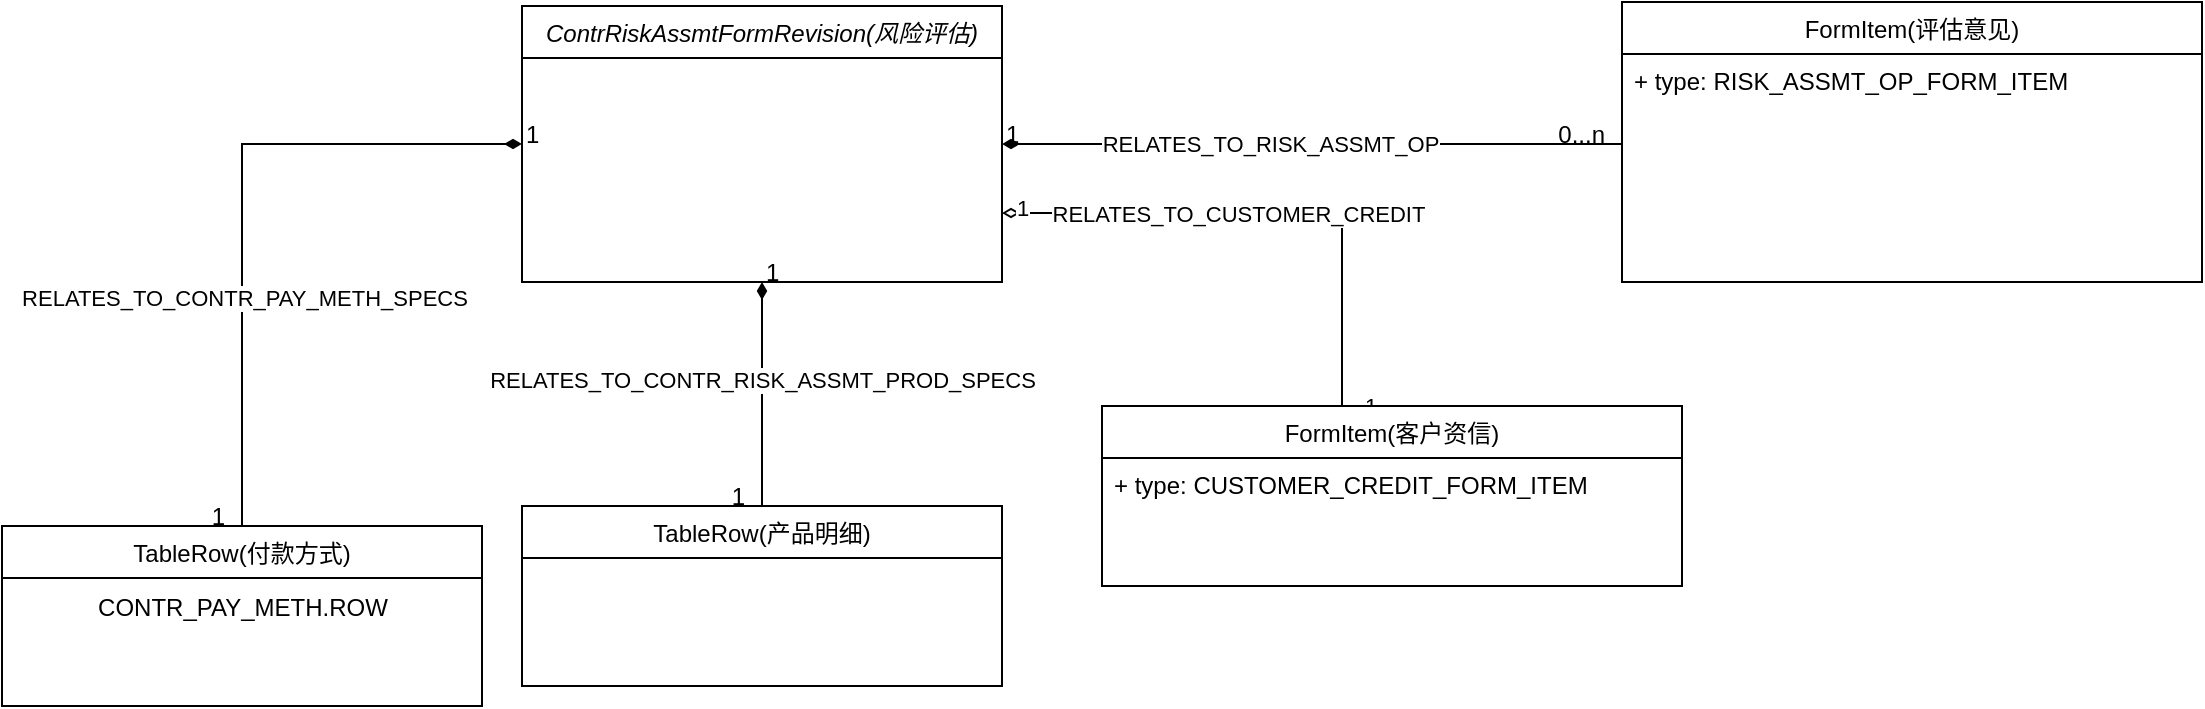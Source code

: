 <mxfile version="22.1.11" type="github">
  <diagram id="C5RBs43oDa-KdzZeNtuy" name="Page-1">
    <mxGraphModel dx="1434" dy="738" grid="1" gridSize="10" guides="1" tooltips="1" connect="1" arrows="1" fold="1" page="1" pageScale="1" pageWidth="827" pageHeight="1169" math="0" shadow="0">
      <root>
        <mxCell id="WIyWlLk6GJQsqaUBKTNV-0" />
        <mxCell id="WIyWlLk6GJQsqaUBKTNV-1" parent="WIyWlLk6GJQsqaUBKTNV-0" />
        <mxCell id="Nd2S6fEniX1Sn0ad-wuY-13" style="edgeStyle=orthogonalEdgeStyle;rounded=0;orthogonalLoop=1;jettySize=auto;html=1;exitX=1;exitY=0.75;exitDx=0;exitDy=0;entryX=0.5;entryY=0;entryDx=0;entryDy=0;endArrow=none;endFill=0;startArrow=diamondThin;startFill=0;" parent="WIyWlLk6GJQsqaUBKTNV-1" source="zkfFHV4jXpPFQw0GAbJ--0" target="Nd2S6fEniX1Sn0ad-wuY-8" edge="1">
          <mxGeometry relative="1" as="geometry">
            <Array as="points">
              <mxPoint x="690" y="296" />
            </Array>
          </mxGeometry>
        </mxCell>
        <mxCell id="Nd2S6fEniX1Sn0ad-wuY-14" value="1" style="edgeLabel;html=1;align=center;verticalAlign=middle;resizable=0;points=[];" parent="Nd2S6fEniX1Sn0ad-wuY-13" vertex="1" connectable="0">
          <mxGeometry x="0.921" relative="1" as="geometry">
            <mxPoint as="offset" />
          </mxGeometry>
        </mxCell>
        <mxCell id="Nd2S6fEniX1Sn0ad-wuY-16" value="1" style="edgeLabel;html=1;align=center;verticalAlign=middle;resizable=0;points=[];" parent="Nd2S6fEniX1Sn0ad-wuY-13" vertex="1" connectable="0">
          <mxGeometry x="-0.936" y="4" relative="1" as="geometry">
            <mxPoint y="1" as="offset" />
          </mxGeometry>
        </mxCell>
        <mxCell id="Nd2S6fEniX1Sn0ad-wuY-17" value="RELATES_TO_CUSTOMER_CREDIT" style="edgeLabel;html=1;align=center;verticalAlign=middle;resizable=0;points=[];" parent="Nd2S6fEniX1Sn0ad-wuY-13" vertex="1" connectable="0">
          <mxGeometry x="-0.193" relative="1" as="geometry">
            <mxPoint as="offset" />
          </mxGeometry>
        </mxCell>
        <mxCell id="zkfFHV4jXpPFQw0GAbJ--0" value="ContrRiskAssmtFormRevision(风险评估)" style="swimlane;fontStyle=2;align=center;verticalAlign=top;childLayout=stackLayout;horizontal=1;startSize=26;horizontalStack=0;resizeParent=1;resizeLast=0;collapsible=1;marginBottom=0;rounded=0;shadow=0;strokeWidth=1;" parent="WIyWlLk6GJQsqaUBKTNV-1" vertex="1">
          <mxGeometry x="280" y="192" width="240" height="138" as="geometry">
            <mxRectangle x="230" y="140" width="160" height="26" as="alternateBounds" />
          </mxGeometry>
        </mxCell>
        <mxCell id="zkfFHV4jXpPFQw0GAbJ--17" value="FormItem(评估意见)" style="swimlane;fontStyle=0;align=center;verticalAlign=top;childLayout=stackLayout;horizontal=1;startSize=26;horizontalStack=0;resizeParent=1;resizeLast=0;collapsible=1;marginBottom=0;rounded=0;shadow=0;strokeWidth=1;" parent="WIyWlLk6GJQsqaUBKTNV-1" vertex="1">
          <mxGeometry x="830" y="190" width="290" height="140" as="geometry">
            <mxRectangle x="550" y="140" width="160" height="26" as="alternateBounds" />
          </mxGeometry>
        </mxCell>
        <mxCell id="Nd2S6fEniX1Sn0ad-wuY-18" value="+&amp;nbsp;type&lt;span style=&quot;background-color: initial;&quot;&gt;: RISK_ASSMT_OP_FORM_ITEM&lt;/span&gt;" style="text;strokeColor=none;fillColor=none;align=left;verticalAlign=top;spacingLeft=4;spacingRight=4;overflow=hidden;rotatable=0;points=[[0,0.5],[1,0.5]];portConstraint=eastwest;whiteSpace=wrap;html=1;" parent="zkfFHV4jXpPFQw0GAbJ--17" vertex="1">
          <mxGeometry y="26" width="290" height="26" as="geometry" />
        </mxCell>
        <mxCell id="zkfFHV4jXpPFQw0GAbJ--26" value="" style="endArrow=none;shadow=0;strokeWidth=1;rounded=0;endFill=0;edgeStyle=elbowEdgeStyle;elbow=vertical;startArrow=diamondThin;startFill=1;" parent="WIyWlLk6GJQsqaUBKTNV-1" source="zkfFHV4jXpPFQw0GAbJ--0" target="zkfFHV4jXpPFQw0GAbJ--17" edge="1">
          <mxGeometry x="0.5" y="41" relative="1" as="geometry">
            <mxPoint x="590" y="264" as="sourcePoint" />
            <mxPoint x="750" y="264" as="targetPoint" />
            <mxPoint x="-40" y="32" as="offset" />
          </mxGeometry>
        </mxCell>
        <mxCell id="zkfFHV4jXpPFQw0GAbJ--27" value="1" style="resizable=0;align=left;verticalAlign=bottom;labelBackgroundColor=none;fontSize=12;" parent="zkfFHV4jXpPFQw0GAbJ--26" connectable="0" vertex="1">
          <mxGeometry x="-1" relative="1" as="geometry">
            <mxPoint y="4" as="offset" />
          </mxGeometry>
        </mxCell>
        <mxCell id="zkfFHV4jXpPFQw0GAbJ--28" value="0...n" style="resizable=0;align=right;verticalAlign=bottom;labelBackgroundColor=none;fontSize=12;" parent="zkfFHV4jXpPFQw0GAbJ--26" connectable="0" vertex="1">
          <mxGeometry x="1" relative="1" as="geometry">
            <mxPoint x="-7" y="4" as="offset" />
          </mxGeometry>
        </mxCell>
        <mxCell id="Nd2S6fEniX1Sn0ad-wuY-1" value="RELATES_TO_RISK_ASSMT_OP" style="edgeLabel;html=1;align=center;verticalAlign=middle;resizable=0;points=[];" parent="zkfFHV4jXpPFQw0GAbJ--26" vertex="1" connectable="0">
          <mxGeometry x="-0.137" relative="1" as="geometry">
            <mxPoint as="offset" />
          </mxGeometry>
        </mxCell>
        <mxCell id="Nd2S6fEniX1Sn0ad-wuY-2" value="TableRow(产品明细)" style="swimlane;fontStyle=0;align=center;verticalAlign=top;childLayout=stackLayout;horizontal=1;startSize=26;horizontalStack=0;resizeParent=1;resizeLast=0;collapsible=1;marginBottom=0;rounded=0;shadow=0;strokeWidth=1;" parent="WIyWlLk6GJQsqaUBKTNV-1" vertex="1">
          <mxGeometry x="280" y="442" width="240" height="90" as="geometry">
            <mxRectangle x="550" y="140" width="160" height="26" as="alternateBounds" />
          </mxGeometry>
        </mxCell>
        <mxCell id="Nd2S6fEniX1Sn0ad-wuY-4" value="" style="endArrow=none;shadow=0;strokeWidth=1;rounded=0;endFill=0;edgeStyle=elbowEdgeStyle;elbow=vertical;exitX=0.5;exitY=1;exitDx=0;exitDy=0;entryX=0.5;entryY=0;entryDx=0;entryDy=0;startArrow=diamondThin;startFill=1;" parent="WIyWlLk6GJQsqaUBKTNV-1" source="zkfFHV4jXpPFQw0GAbJ--0" target="Nd2S6fEniX1Sn0ad-wuY-2" edge="1">
          <mxGeometry x="0.5" y="41" relative="1" as="geometry">
            <mxPoint x="469" y="362" as="sourcePoint" />
            <mxPoint x="779" y="362" as="targetPoint" />
            <mxPoint x="-40" y="32" as="offset" />
          </mxGeometry>
        </mxCell>
        <mxCell id="Nd2S6fEniX1Sn0ad-wuY-5" value="1" style="resizable=0;align=left;verticalAlign=bottom;labelBackgroundColor=none;fontSize=12;" parent="Nd2S6fEniX1Sn0ad-wuY-4" connectable="0" vertex="1">
          <mxGeometry x="-1" relative="1" as="geometry">
            <mxPoint y="4" as="offset" />
          </mxGeometry>
        </mxCell>
        <mxCell id="Nd2S6fEniX1Sn0ad-wuY-6" value="1" style="resizable=0;align=right;verticalAlign=bottom;labelBackgroundColor=none;fontSize=12;" parent="Nd2S6fEniX1Sn0ad-wuY-4" connectable="0" vertex="1">
          <mxGeometry x="1" relative="1" as="geometry">
            <mxPoint x="-7" y="4" as="offset" />
          </mxGeometry>
        </mxCell>
        <mxCell id="Nd2S6fEniX1Sn0ad-wuY-7" value="RELATES_TO_CONTR_RISK_ASSMT_PROD_SPECS" style="edgeLabel;html=1;align=center;verticalAlign=middle;resizable=0;points=[];" parent="Nd2S6fEniX1Sn0ad-wuY-4" vertex="1" connectable="0">
          <mxGeometry x="-0.137" relative="1" as="geometry">
            <mxPoint as="offset" />
          </mxGeometry>
        </mxCell>
        <mxCell id="Nd2S6fEniX1Sn0ad-wuY-8" value="FormItem(客户资信)" style="swimlane;fontStyle=0;align=center;verticalAlign=top;childLayout=stackLayout;horizontal=1;startSize=26;horizontalStack=0;resizeParent=1;resizeLast=0;collapsible=1;marginBottom=0;rounded=0;shadow=0;strokeWidth=1;" parent="WIyWlLk6GJQsqaUBKTNV-1" vertex="1">
          <mxGeometry x="570" y="392" width="290" height="90" as="geometry">
            <mxRectangle x="550" y="140" width="160" height="26" as="alternateBounds" />
          </mxGeometry>
        </mxCell>
        <mxCell id="Nd2S6fEniX1Sn0ad-wuY-10" value="+&amp;nbsp;type&lt;span style=&quot;background-color: initial;&quot;&gt;: CUSTOMER_CREDIT_FORM_ITEM&lt;/span&gt;" style="text;strokeColor=none;fillColor=none;align=left;verticalAlign=top;spacingLeft=4;spacingRight=4;overflow=hidden;rotatable=0;points=[[0,0.5],[1,0.5]];portConstraint=eastwest;whiteSpace=wrap;html=1;" parent="Nd2S6fEniX1Sn0ad-wuY-8" vertex="1">
          <mxGeometry y="26" width="290" height="26" as="geometry" />
        </mxCell>
        <mxCell id="hmhJZkGbO26I3XbIT4d7-0" value="TableRow(付款方式)" style="swimlane;fontStyle=0;align=center;verticalAlign=top;childLayout=stackLayout;horizontal=1;startSize=26;horizontalStack=0;resizeParent=1;resizeLast=0;collapsible=1;marginBottom=0;rounded=0;shadow=0;strokeWidth=1;" vertex="1" parent="WIyWlLk6GJQsqaUBKTNV-1">
          <mxGeometry x="20" y="452" width="240" height="90" as="geometry">
            <mxRectangle x="550" y="140" width="160" height="26" as="alternateBounds" />
          </mxGeometry>
        </mxCell>
        <mxCell id="hmhJZkGbO26I3XbIT4d7-6" value="CONTR_PAY_METH.ROW" style="text;html=1;align=center;verticalAlign=middle;resizable=0;points=[];autosize=1;strokeColor=none;fillColor=none;" vertex="1" parent="hmhJZkGbO26I3XbIT4d7-0">
          <mxGeometry y="26" width="240" height="30" as="geometry" />
        </mxCell>
        <mxCell id="hmhJZkGbO26I3XbIT4d7-1" value="" style="endArrow=none;shadow=0;strokeWidth=1;rounded=0;endFill=0;edgeStyle=elbowEdgeStyle;elbow=vertical;exitX=0;exitY=0.5;exitDx=0;exitDy=0;entryX=0.5;entryY=0;entryDx=0;entryDy=0;startArrow=diamondThin;startFill=1;" edge="1" parent="WIyWlLk6GJQsqaUBKTNV-1" target="hmhJZkGbO26I3XbIT4d7-0" source="zkfFHV4jXpPFQw0GAbJ--0">
          <mxGeometry x="0.5" y="41" relative="1" as="geometry">
            <mxPoint x="410" y="340" as="sourcePoint" />
            <mxPoint x="789" y="372" as="targetPoint" />
            <mxPoint x="-40" y="32" as="offset" />
            <Array as="points">
              <mxPoint x="230" y="261" />
            </Array>
          </mxGeometry>
        </mxCell>
        <mxCell id="hmhJZkGbO26I3XbIT4d7-2" value="1" style="resizable=0;align=left;verticalAlign=bottom;labelBackgroundColor=none;fontSize=12;" connectable="0" vertex="1" parent="hmhJZkGbO26I3XbIT4d7-1">
          <mxGeometry x="-1" relative="1" as="geometry">
            <mxPoint y="4" as="offset" />
          </mxGeometry>
        </mxCell>
        <mxCell id="hmhJZkGbO26I3XbIT4d7-3" value="1" style="resizable=0;align=right;verticalAlign=bottom;labelBackgroundColor=none;fontSize=12;" connectable="0" vertex="1" parent="hmhJZkGbO26I3XbIT4d7-1">
          <mxGeometry x="1" relative="1" as="geometry">
            <mxPoint x="-7" y="4" as="offset" />
          </mxGeometry>
        </mxCell>
        <mxCell id="hmhJZkGbO26I3XbIT4d7-5" value="RELATES_TO_CONTR_PAY_METH_SPECS" style="edgeLabel;html=1;align=center;verticalAlign=middle;resizable=0;points=[];" vertex="1" connectable="0" parent="hmhJZkGbO26I3XbIT4d7-1">
          <mxGeometry x="0.309" y="1" relative="1" as="geometry">
            <mxPoint as="offset" />
          </mxGeometry>
        </mxCell>
      </root>
    </mxGraphModel>
  </diagram>
</mxfile>
